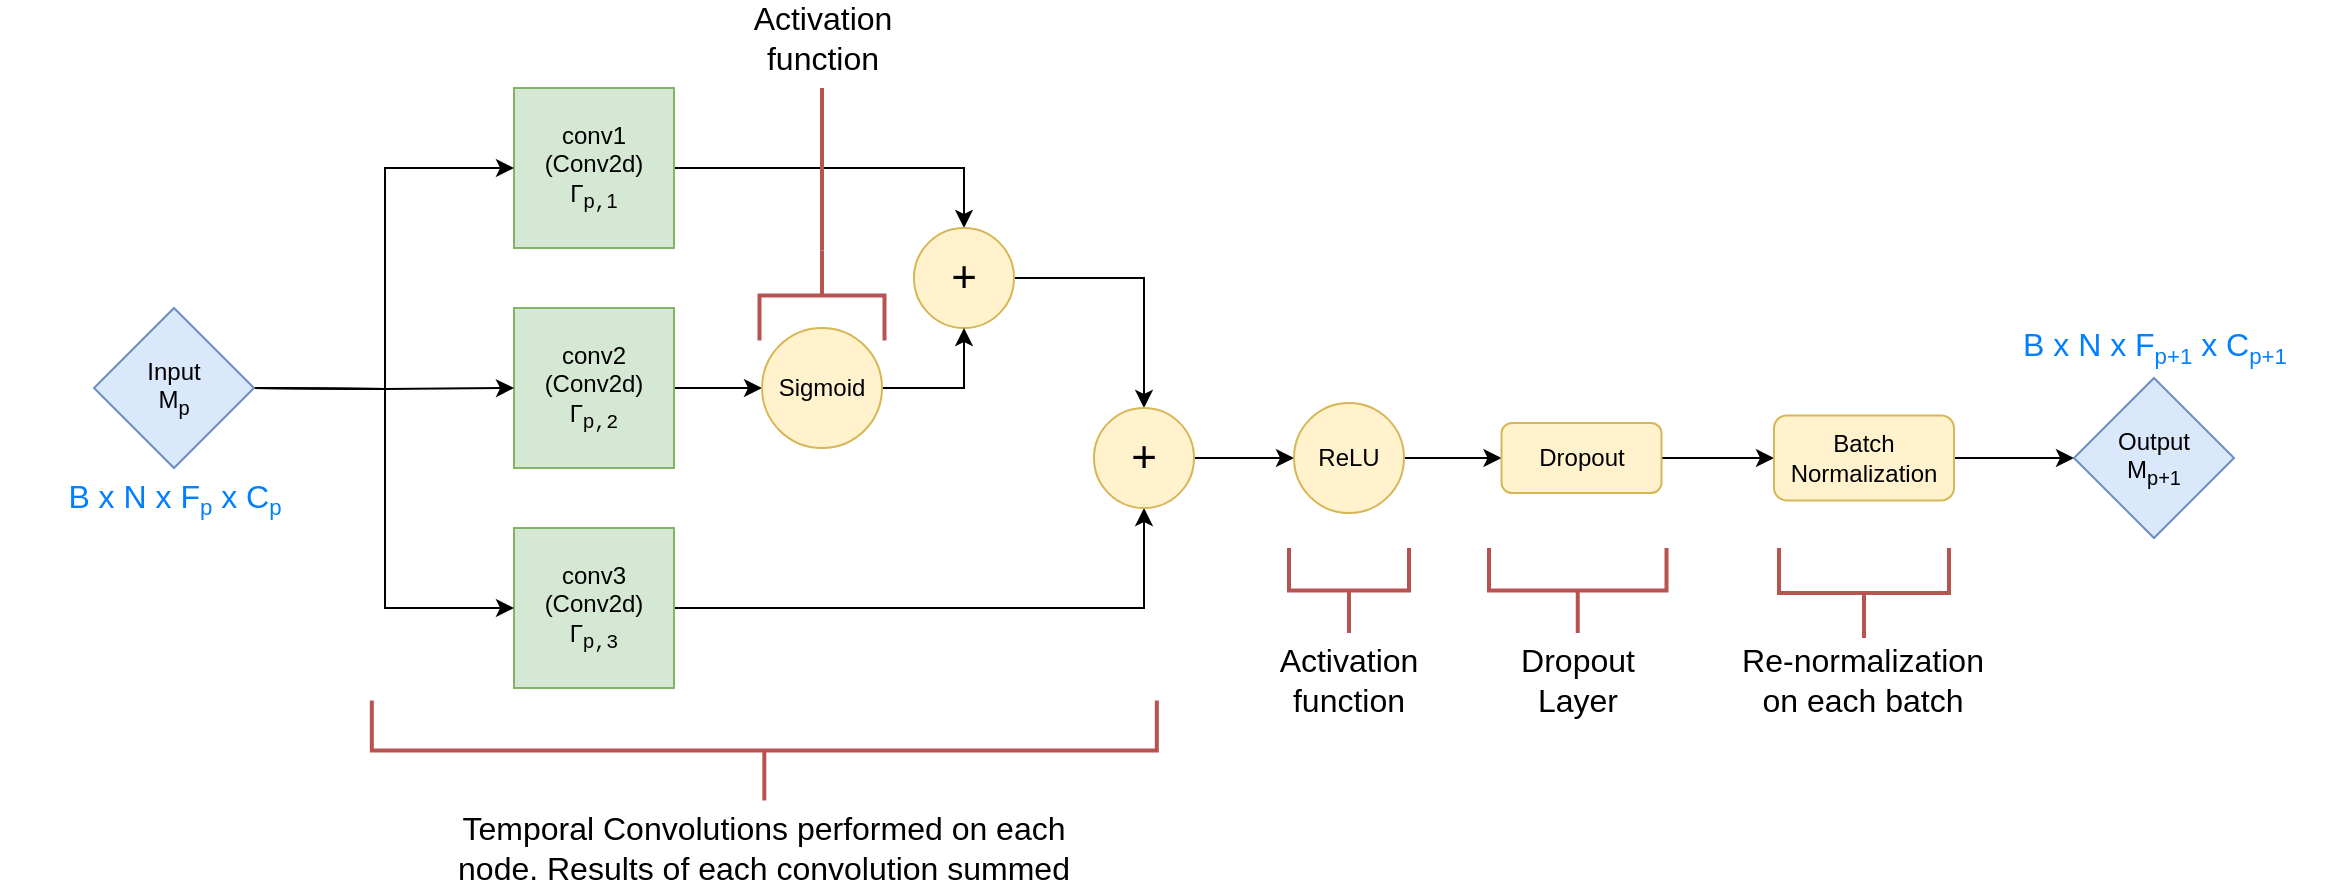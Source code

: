 <mxfile version="16.5.1" type="device"><diagram id="La02TRPx7T7ee0zsg8z0" name="Page-1"><mxGraphModel dx="2249" dy="905" grid="1" gridSize="10" guides="1" tooltips="1" connect="1" arrows="1" fold="1" page="1" pageScale="1" pageWidth="827" pageHeight="1169" math="0" shadow="0"><root><mxCell id="0"/><mxCell id="1" parent="0"/><mxCell id="yYC8psEmb3nBHCw6nNyR-1" style="edgeStyle=orthogonalEdgeStyle;rounded=0;orthogonalLoop=1;jettySize=auto;html=1;exitX=1;exitY=0.5;exitDx=0;exitDy=0;entryX=0.5;entryY=0;entryDx=0;entryDy=0;" parent="1" source="yYC8psEmb3nBHCw6nNyR-3" target="yYC8psEmb3nBHCw6nNyR-13" edge="1"><mxGeometry relative="1" as="geometry"/></mxCell><mxCell id="yYC8psEmb3nBHCw6nNyR-3" value="conv1&lt;br&gt;(Conv2d)&lt;br&gt;Γ&lt;sub&gt;p&lt;font face=&quot;Courier New&quot;&gt;,&lt;/font&gt;1&lt;/sub&gt;" style="whiteSpace=wrap;html=1;aspect=fixed;fillColor=#d5e8d4;strokeColor=#82b366;" parent="1" vertex="1"><mxGeometry x="230" y="130" width="80" height="80" as="geometry"/></mxCell><mxCell id="yYC8psEmb3nBHCw6nNyR-4" style="edgeStyle=orthogonalEdgeStyle;rounded=0;orthogonalLoop=1;jettySize=auto;html=1;exitX=1;exitY=0.5;exitDx=0;exitDy=0;entryX=0;entryY=0.5;entryDx=0;entryDy=0;" parent="1" source="yYC8psEmb3nBHCw6nNyR-5" target="yYC8psEmb3nBHCw6nNyR-15" edge="1"><mxGeometry relative="1" as="geometry"/></mxCell><mxCell id="yYC8psEmb3nBHCw6nNyR-5" value="conv2&lt;br&gt;(Conv2d)&lt;br&gt;Γ&lt;sub&gt;p&lt;font face=&quot;Courier New&quot;&gt;,2&lt;/font&gt;&lt;/sub&gt;" style="whiteSpace=wrap;html=1;aspect=fixed;fillColor=#d5e8d4;strokeColor=#82b366;" parent="1" vertex="1"><mxGeometry x="230" y="240" width="80" height="80" as="geometry"/></mxCell><mxCell id="yYC8psEmb3nBHCw6nNyR-6" style="edgeStyle=orthogonalEdgeStyle;rounded=0;orthogonalLoop=1;jettySize=auto;html=1;exitX=1;exitY=0.5;exitDx=0;exitDy=0;entryX=0.5;entryY=1;entryDx=0;entryDy=0;" parent="1" source="yYC8psEmb3nBHCw6nNyR-7" target="yYC8psEmb3nBHCw6nNyR-17" edge="1"><mxGeometry relative="1" as="geometry"/></mxCell><mxCell id="yYC8psEmb3nBHCw6nNyR-7" value="conv3&lt;br&gt;(Conv2d)&lt;br&gt;Γ&lt;sub&gt;p&lt;font face=&quot;Courier New&quot;&gt;,3&lt;/font&gt;&lt;/sub&gt;" style="whiteSpace=wrap;html=1;aspect=fixed;fillColor=#d5e8d4;strokeColor=#82b366;" parent="1" vertex="1"><mxGeometry x="230" y="350" width="80" height="80" as="geometry"/></mxCell><mxCell id="yYC8psEmb3nBHCw6nNyR-8" style="edgeStyle=orthogonalEdgeStyle;rounded=0;orthogonalLoop=1;jettySize=auto;html=1;exitX=1;exitY=0.5;exitDx=0;exitDy=0;entryX=0;entryY=0.5;entryDx=0;entryDy=0;" parent="1" target="yYC8psEmb3nBHCw6nNyR-5" edge="1"><mxGeometry relative="1" as="geometry"><mxPoint x="100" y="280" as="sourcePoint"/></mxGeometry></mxCell><mxCell id="yYC8psEmb3nBHCw6nNyR-9" style="edgeStyle=orthogonalEdgeStyle;rounded=0;orthogonalLoop=1;jettySize=auto;html=1;exitX=1;exitY=0.5;exitDx=0;exitDy=0;entryX=0;entryY=0.5;entryDx=0;entryDy=0;" parent="1" target="yYC8psEmb3nBHCw6nNyR-3" edge="1"><mxGeometry relative="1" as="geometry"><mxPoint x="100" y="280" as="sourcePoint"/></mxGeometry></mxCell><mxCell id="yYC8psEmb3nBHCw6nNyR-10" style="edgeStyle=orthogonalEdgeStyle;rounded=0;orthogonalLoop=1;jettySize=auto;html=1;exitX=1;exitY=0.5;exitDx=0;exitDy=0;entryX=0;entryY=0.5;entryDx=0;entryDy=0;" parent="1" target="yYC8psEmb3nBHCw6nNyR-7" edge="1"><mxGeometry relative="1" as="geometry"><mxPoint x="100" y="280" as="sourcePoint"/></mxGeometry></mxCell><mxCell id="yYC8psEmb3nBHCw6nNyR-12" style="edgeStyle=orthogonalEdgeStyle;rounded=0;orthogonalLoop=1;jettySize=auto;html=1;exitX=1;exitY=0.5;exitDx=0;exitDy=0;entryX=0.5;entryY=0;entryDx=0;entryDy=0;" parent="1" source="yYC8psEmb3nBHCw6nNyR-13" target="yYC8psEmb3nBHCw6nNyR-17" edge="1"><mxGeometry relative="1" as="geometry"/></mxCell><mxCell id="yYC8psEmb3nBHCw6nNyR-13" value="&lt;font style=&quot;font-size: 22px&quot;&gt;+&lt;/font&gt;" style="ellipse;whiteSpace=wrap;html=1;aspect=fixed;fillColor=#fff2cc;strokeColor=#d6b656;" parent="1" vertex="1"><mxGeometry x="430" y="200" width="50" height="50" as="geometry"/></mxCell><mxCell id="yYC8psEmb3nBHCw6nNyR-14" style="edgeStyle=orthogonalEdgeStyle;rounded=0;orthogonalLoop=1;jettySize=auto;html=1;exitX=1;exitY=0.5;exitDx=0;exitDy=0;entryX=0.5;entryY=1;entryDx=0;entryDy=0;" parent="1" source="yYC8psEmb3nBHCw6nNyR-15" target="yYC8psEmb3nBHCw6nNyR-13" edge="1"><mxGeometry relative="1" as="geometry"/></mxCell><mxCell id="yYC8psEmb3nBHCw6nNyR-15" value="Sigmoid" style="ellipse;whiteSpace=wrap;html=1;aspect=fixed;fillColor=#fff2cc;strokeColor=#d6b656;" parent="1" vertex="1"><mxGeometry x="354" y="250" width="60" height="60" as="geometry"/></mxCell><mxCell id="yYC8psEmb3nBHCw6nNyR-16" style="edgeStyle=orthogonalEdgeStyle;rounded=0;orthogonalLoop=1;jettySize=auto;html=1;exitX=1;exitY=0.5;exitDx=0;exitDy=0;entryX=0;entryY=0.5;entryDx=0;entryDy=0;" parent="1" source="yYC8psEmb3nBHCw6nNyR-17" target="yYC8psEmb3nBHCw6nNyR-19" edge="1"><mxGeometry relative="1" as="geometry"/></mxCell><mxCell id="yYC8psEmb3nBHCw6nNyR-17" value="&lt;font style=&quot;font-size: 22px&quot;&gt;+&lt;/font&gt;" style="ellipse;whiteSpace=wrap;html=1;aspect=fixed;fillColor=#fff2cc;strokeColor=#d6b656;" parent="1" vertex="1"><mxGeometry x="520" y="290" width="50" height="50" as="geometry"/></mxCell><mxCell id="lMrmAj77V9lJ3T10tDnz-2" style="edgeStyle=orthogonalEdgeStyle;rounded=0;orthogonalLoop=1;jettySize=auto;html=1;exitX=1;exitY=0.5;exitDx=0;exitDy=0;entryX=0;entryY=0.5;entryDx=0;entryDy=0;" parent="1" source="yYC8psEmb3nBHCw6nNyR-19" target="lMrmAj77V9lJ3T10tDnz-1" edge="1"><mxGeometry relative="1" as="geometry"/></mxCell><mxCell id="yYC8psEmb3nBHCw6nNyR-19" value="ReLU" style="ellipse;whiteSpace=wrap;html=1;aspect=fixed;fillColor=#fff2cc;strokeColor=#d6b656;" parent="1" vertex="1"><mxGeometry x="620" y="287.5" width="55" height="55" as="geometry"/></mxCell><mxCell id="yYC8psEmb3nBHCw6nNyR-20" style="edgeStyle=orthogonalEdgeStyle;rounded=0;orthogonalLoop=1;jettySize=auto;html=1;exitX=1;exitY=0.5;exitDx=0;exitDy=0;entryX=0;entryY=0.5;entryDx=0;entryDy=0;" parent="1" source="lMrmAj77V9lJ3T10tDnz-4" target="o4n5aBtnP2ri0EHzV0rn-2" edge="1"><mxGeometry relative="1" as="geometry"><mxPoint x="910" y="315" as="targetPoint"/><mxPoint x="940" y="315" as="sourcePoint"/></mxGeometry></mxCell><mxCell id="yYC8psEmb3nBHCw6nNyR-22" value="Input&lt;br&gt;M&lt;sub&gt;p&lt;/sub&gt;" style="rhombus;whiteSpace=wrap;html=1;fillColor=#dae8fc;strokeColor=#6c8ebf;" parent="1" vertex="1"><mxGeometry x="20" y="240" width="80" height="80" as="geometry"/></mxCell><mxCell id="o4n5aBtnP2ri0EHzV0rn-1" value="&lt;font color=&quot;#007fff&quot;&gt;B x N x F&lt;span style=&quot;font-size: 13.333px&quot;&gt;&lt;sub&gt;p&lt;/sub&gt;&lt;/span&gt;&amp;nbsp;x C&lt;span style=&quot;font-size: 13.333px&quot;&gt;&lt;sub&gt;p&lt;/sub&gt;&lt;/span&gt;&lt;/font&gt;&lt;font color=&quot;#007fff&quot;&gt;&lt;br&gt;&lt;/font&gt;" style="text;html=1;strokeColor=none;fillColor=none;align=center;verticalAlign=middle;whiteSpace=wrap;rounded=0;fontSize=16;" parent="1" vertex="1"><mxGeometry x="-26.25" y="320" width="172.5" height="30" as="geometry"/></mxCell><mxCell id="o4n5aBtnP2ri0EHzV0rn-2" value="Output&lt;br&gt;M&lt;sub&gt;p+1&lt;/sub&gt;" style="rhombus;whiteSpace=wrap;html=1;fillColor=#dae8fc;strokeColor=#6c8ebf;" parent="1" vertex="1"><mxGeometry x="1010" y="275" width="80" height="80" as="geometry"/></mxCell><mxCell id="o4n5aBtnP2ri0EHzV0rn-3" value="&lt;font color=&quot;#007fff&quot;&gt;B x N x F&lt;sub&gt;&lt;font style=&quot;font-size: 11.111px&quot;&gt;p+1&lt;/font&gt;&lt;/sub&gt; x C&lt;sub&gt;&lt;font style=&quot;font-size: 11.111px&quot;&gt;p+1&lt;/font&gt;&lt;/sub&gt;&lt;/font&gt;&lt;font color=&quot;#007fff&quot;&gt;&lt;br&gt;&lt;/font&gt;" style="text;html=1;strokeColor=none;fillColor=none;align=center;verticalAlign=middle;whiteSpace=wrap;rounded=0;fontSize=16;" parent="1" vertex="1"><mxGeometry x="963.75" y="245" width="172.5" height="30" as="geometry"/></mxCell><mxCell id="o4n5aBtnP2ri0EHzV0rn-5" value="&lt;span style=&quot;font-size: 16px&quot;&gt;Re-normalization on each batch&lt;/span&gt;" style="text;html=1;strokeColor=none;fillColor=none;align=center;verticalAlign=middle;whiteSpace=wrap;rounded=0;" parent="1" vertex="1"><mxGeometry x="835.31" y="406.25" width="139.38" height="40" as="geometry"/></mxCell><mxCell id="o4n5aBtnP2ri0EHzV0rn-6" value="" style="strokeWidth=2;html=1;shape=mxgraph.flowchart.annotation_2;align=left;labelPosition=right;pointerEvents=1;rotation=-90;fillColor=#f8cecc;strokeColor=#b85450;" parent="1" vertex="1"><mxGeometry x="626.25" y="351.25" width="42.5" height="60" as="geometry"/></mxCell><mxCell id="o4n5aBtnP2ri0EHzV0rn-7" value="&lt;span style=&quot;font-size: 16px&quot;&gt;Activation function&lt;/span&gt;" style="text;html=1;strokeColor=none;fillColor=none;align=center;verticalAlign=middle;whiteSpace=wrap;rounded=0;" parent="1" vertex="1"><mxGeometry x="591.25" y="411.25" width="112.5" height="30" as="geometry"/></mxCell><mxCell id="o4n5aBtnP2ri0EHzV0rn-8" value="" style="strokeWidth=2;html=1;shape=mxgraph.flowchart.annotation_2;align=left;labelPosition=right;pointerEvents=1;rotation=-90;fillColor=#f8cecc;strokeColor=#b85450;" parent="1" vertex="1"><mxGeometry x="882.5" y="340" width="45" height="85" as="geometry"/></mxCell><mxCell id="o4n5aBtnP2ri0EHzV0rn-9" value="" style="strokeWidth=2;html=1;shape=mxgraph.flowchart.annotation_2;align=left;labelPosition=right;pointerEvents=1;rotation=-90;fillColor=#f8cecc;strokeColor=#b85450;" parent="1" vertex="1"><mxGeometry x="330.16" y="265" width="50" height="392.5" as="geometry"/></mxCell><mxCell id="o4n5aBtnP2ri0EHzV0rn-10" value="&lt;span style=&quot;font-size: 16px&quot;&gt;Temporal Convolutions performed on each node. Results of each convolution summed&lt;/span&gt;" style="text;html=1;strokeColor=none;fillColor=none;align=center;verticalAlign=middle;whiteSpace=wrap;rounded=0;" parent="1" vertex="1"><mxGeometry x="190.32" y="490" width="329.68" height="40" as="geometry"/></mxCell><mxCell id="o4n5aBtnP2ri0EHzV0rn-11" value="&lt;span style=&quot;font-size: 16px&quot;&gt;Activation function&lt;/span&gt;" style="text;html=1;strokeColor=none;fillColor=none;align=center;verticalAlign=middle;whiteSpace=wrap;rounded=0;" parent="1" vertex="1"><mxGeometry x="327.75" y="90" width="112.5" height="30" as="geometry"/></mxCell><mxCell id="o4n5aBtnP2ri0EHzV0rn-13" style="edgeStyle=orthogonalEdgeStyle;rounded=0;orthogonalLoop=1;jettySize=auto;html=1;exitX=0;exitY=0.5;exitDx=0;exitDy=0;exitPerimeter=0;fontSize=22;endArrow=none;endFill=0;fillColor=#f8cecc;strokeColor=#b85450;strokeWidth=2;" parent="1" source="o4n5aBtnP2ri0EHzV0rn-12" edge="1"><mxGeometry relative="1" as="geometry"><mxPoint x="384" y="130" as="targetPoint"/></mxGeometry></mxCell><mxCell id="o4n5aBtnP2ri0EHzV0rn-12" value="" style="strokeWidth=2;html=1;shape=mxgraph.flowchart.annotation_2;align=left;labelPosition=right;pointerEvents=1;rotation=90;fillColor=#f8cecc;strokeColor=#b85450;" parent="1" vertex="1"><mxGeometry x="361.5" y="202.5" width="45" height="62.5" as="geometry"/></mxCell><mxCell id="lMrmAj77V9lJ3T10tDnz-3" style="edgeStyle=orthogonalEdgeStyle;rounded=0;orthogonalLoop=1;jettySize=auto;html=1;exitX=1;exitY=0.5;exitDx=0;exitDy=0;entryX=0;entryY=0.5;entryDx=0;entryDy=0;" parent="1" source="lMrmAj77V9lJ3T10tDnz-1" target="lMrmAj77V9lJ3T10tDnz-4" edge="1"><mxGeometry relative="1" as="geometry"><mxPoint x="860" y="315" as="targetPoint"/></mxGeometry></mxCell><mxCell id="lMrmAj77V9lJ3T10tDnz-1" value="Dropout" style="rounded=1;whiteSpace=wrap;html=1;fillColor=#fff2cc;strokeColor=#d6b656;" parent="1" vertex="1"><mxGeometry x="723.75" y="297.5" width="80" height="35" as="geometry"/></mxCell><mxCell id="lMrmAj77V9lJ3T10tDnz-4" value="Batch Normalization" style="rounded=1;whiteSpace=wrap;html=1;fillColor=#fff2cc;strokeColor=#d6b656;" parent="1" vertex="1"><mxGeometry x="860" y="293.75" width="90" height="42.5" as="geometry"/></mxCell><mxCell id="lMrmAj77V9lJ3T10tDnz-5" value="" style="strokeWidth=2;html=1;shape=mxgraph.flowchart.annotation_2;align=left;labelPosition=right;pointerEvents=1;rotation=-90;fillColor=#f8cecc;strokeColor=#b85450;" parent="1" vertex="1"><mxGeometry x="740.63" y="336.88" width="42.5" height="88.75" as="geometry"/></mxCell><mxCell id="lMrmAj77V9lJ3T10tDnz-6" value="&lt;span style=&quot;font-size: 16px&quot;&gt;Dropout Layer&lt;/span&gt;" style="text;html=1;strokeColor=none;fillColor=none;align=center;verticalAlign=middle;whiteSpace=wrap;rounded=0;" parent="1" vertex="1"><mxGeometry x="714.7" y="411.25" width="94.37" height="30" as="geometry"/></mxCell></root></mxGraphModel></diagram></mxfile>